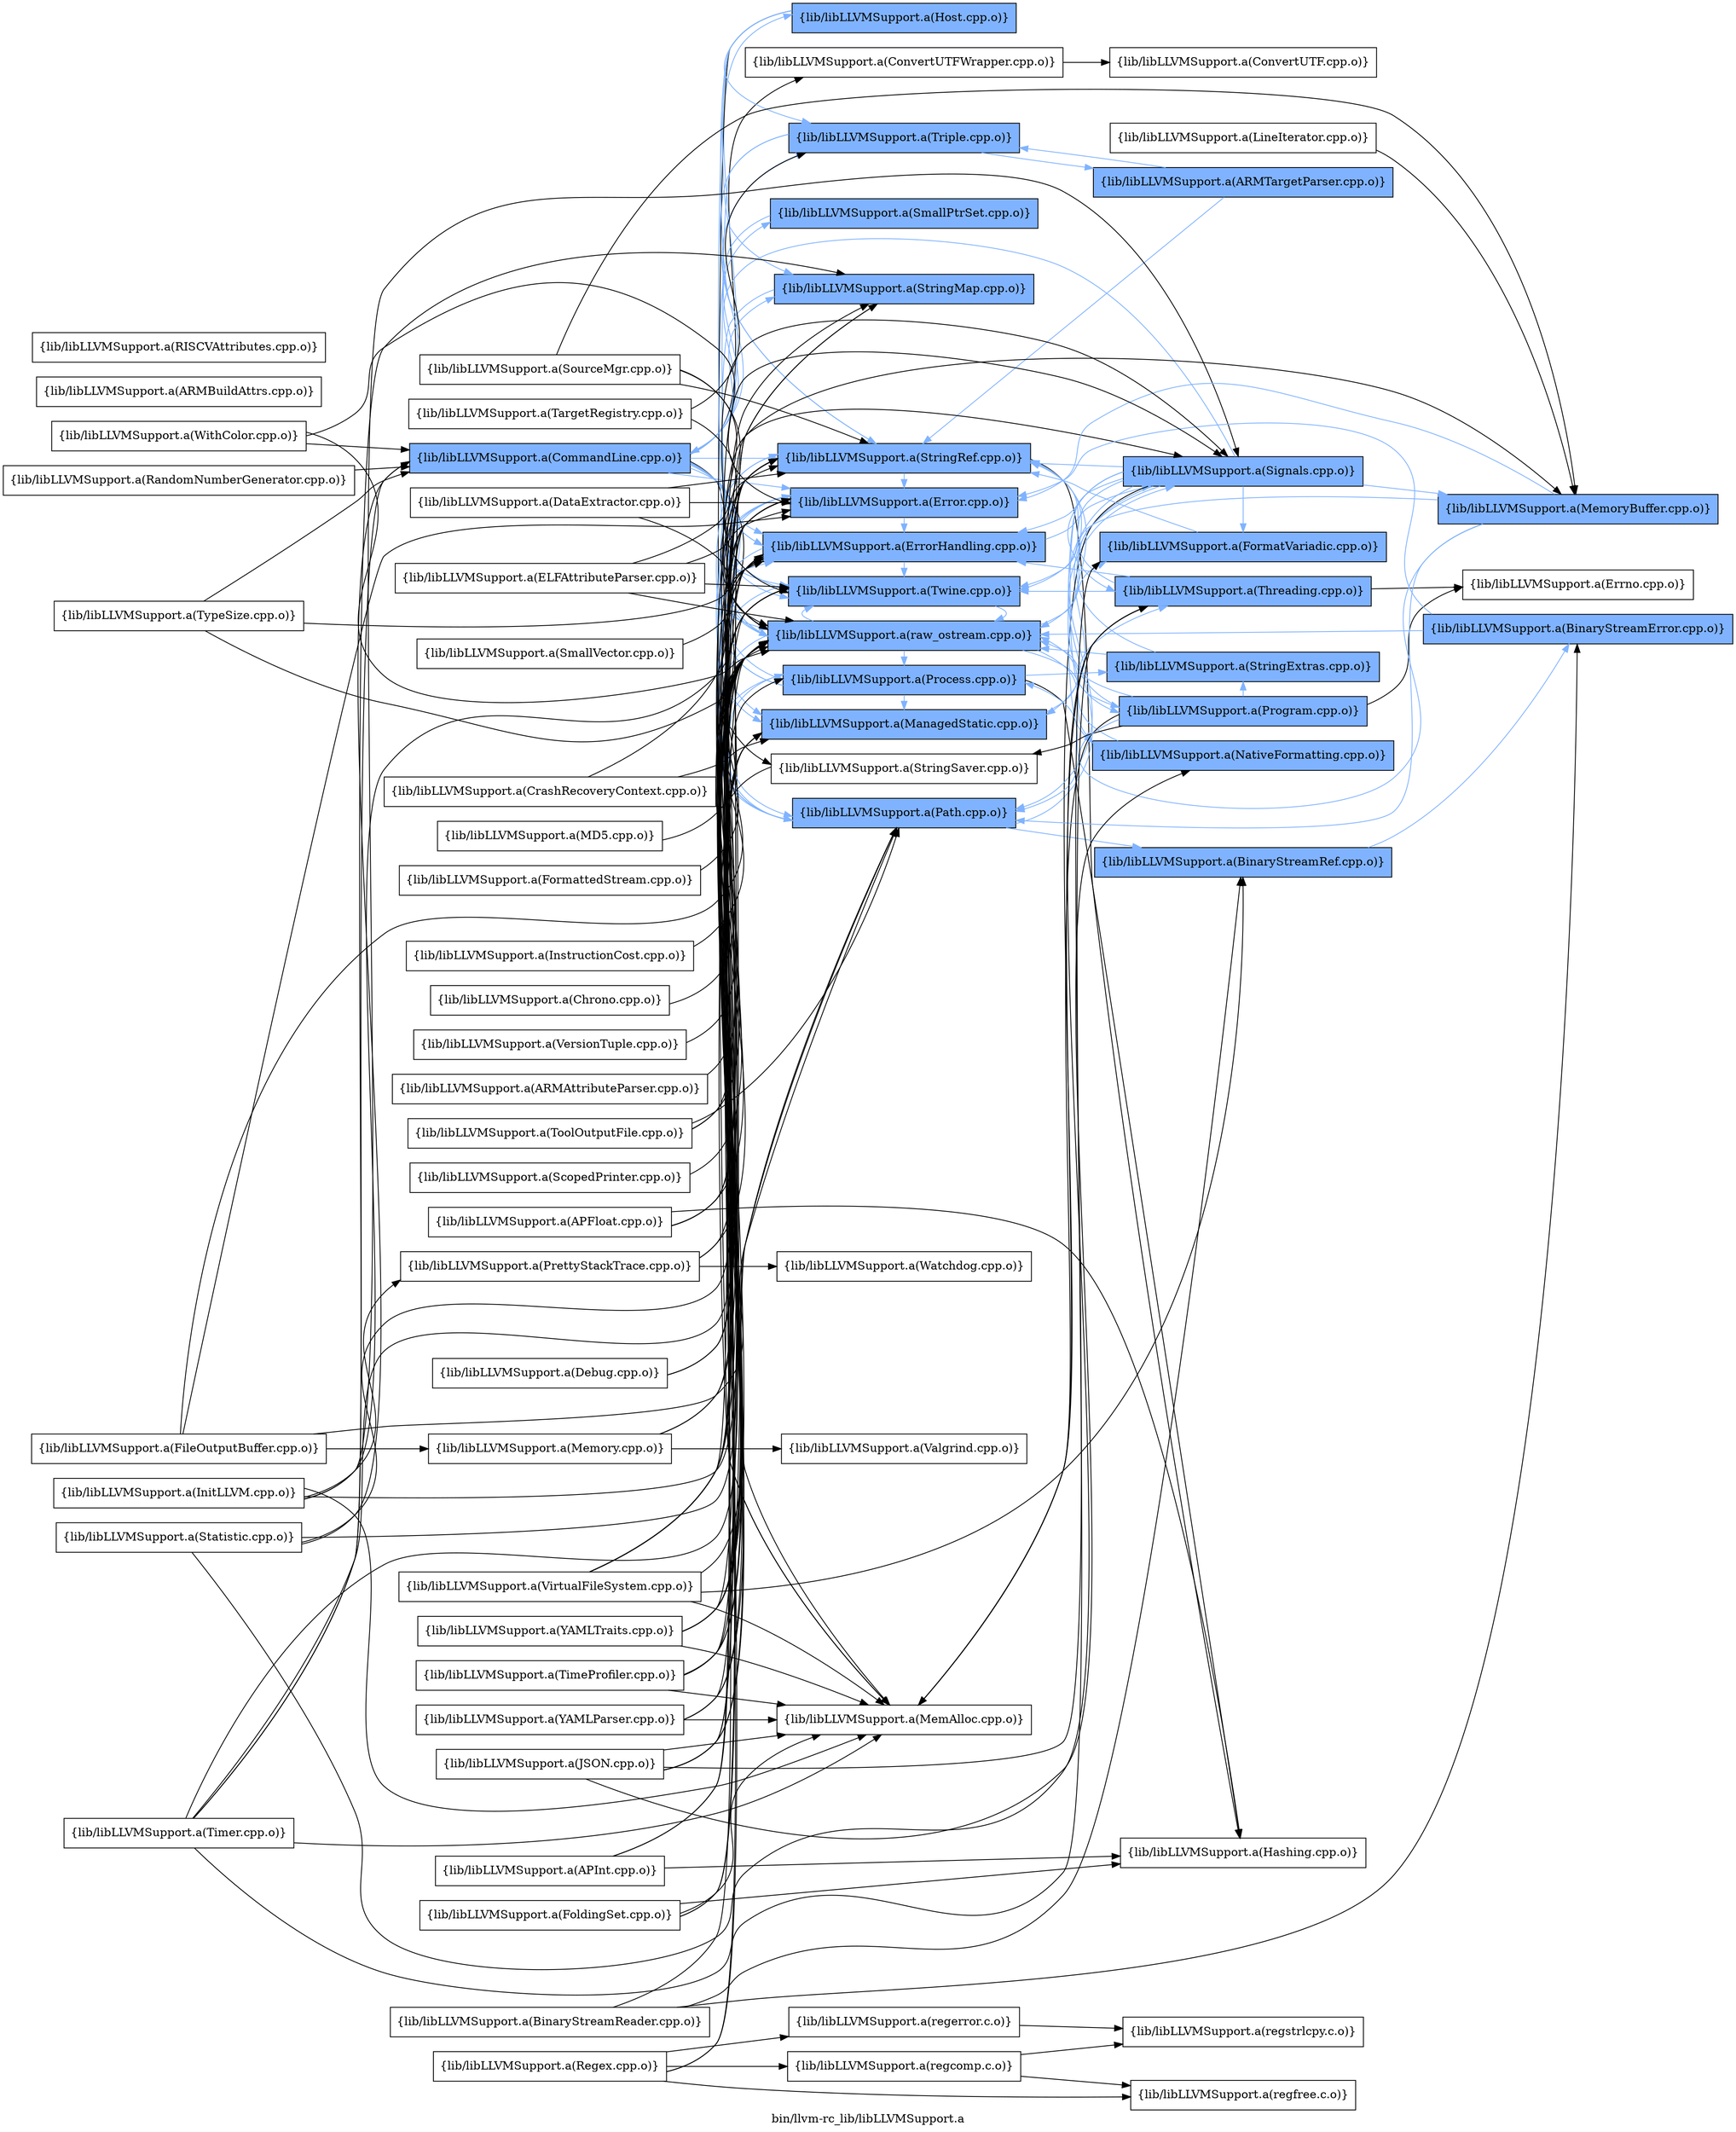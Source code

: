 digraph "bin/llvm-rc_lib/libLLVMSupport.a" {
	label="bin/llvm-rc_lib/libLLVMSupport.a";
	rankdir=LR;
	{ rank=same; Node0x5628b66bf5b8;  }
	{ rank=same; Node0x5628b66be438; Node0x5628b66bc4a8; Node0x5628b66bb288; Node0x5628b66b9708; Node0x5628b66b8b28; Node0x5628b66b5ba8; Node0x5628b66b6e18; Node0x5628b66b7598; Node0x5628b66b8588; Node0x5628b66b9e88; Node0x5628b66b6648; Node0x5628b66bc598; Node0x5628b66bc318; Node0x5628b66bdd08; Node0x5628b66bf248;  }
	{ rank=same; Node0x5628b66be988; Node0x5628b66be168; Node0x5628b66bf658; Node0x5628b66ba338; Node0x5628b66b5a68; Node0x5628b66ba6f8; Node0x5628b66b8678; Node0x5628b66b6738; Node0x5628b66bd538; Node0x5628b66be488;  }
	{ rank=same; Node0x5628b66bf5b8;  }
	{ rank=same; Node0x5628b66be438; Node0x5628b66bc4a8; Node0x5628b66bb288; Node0x5628b66b9708; Node0x5628b66b8b28; Node0x5628b66b5ba8; Node0x5628b66b6e18; Node0x5628b66b7598; Node0x5628b66b8588; Node0x5628b66b9e88; Node0x5628b66b6648; Node0x5628b66bc598; Node0x5628b66bc318; Node0x5628b66bdd08; Node0x5628b66bf248;  }
	{ rank=same; Node0x5628b66be988; Node0x5628b66be168; Node0x5628b66bf658; Node0x5628b66ba338; Node0x5628b66b5a68; Node0x5628b66ba6f8; Node0x5628b66b8678; Node0x5628b66b6738; Node0x5628b66bd538; Node0x5628b66be488;  }

	Node0x5628b66bf5b8 [shape=record,shape=box,group=1,style=filled,fillcolor="0.600000 0.5 1",label="{lib/libLLVMSupport.a(CommandLine.cpp.o)}"];
	Node0x5628b66bf5b8 -> Node0x5628b66be438;
	Node0x5628b66bf5b8 -> Node0x5628b66bc4a8[color="0.600000 0.5 1"];
	Node0x5628b66bf5b8 -> Node0x5628b66bb288[color="0.600000 0.5 1"];
	Node0x5628b66bf5b8 -> Node0x5628b66b9708[color="0.600000 0.5 1"];
	Node0x5628b66bf5b8 -> Node0x5628b66b8b28;
	Node0x5628b66bf5b8 -> Node0x5628b66b5ba8[color="0.600000 0.5 1"];
	Node0x5628b66bf5b8 -> Node0x5628b66b6e18[color="0.600000 0.5 1"];
	Node0x5628b66bf5b8 -> Node0x5628b66b7598;
	Node0x5628b66bf5b8 -> Node0x5628b66b8588[color="0.600000 0.5 1"];
	Node0x5628b66bf5b8 -> Node0x5628b66b9e88[color="0.600000 0.5 1"];
	Node0x5628b66bf5b8 -> Node0x5628b66b6648[color="0.600000 0.5 1"];
	Node0x5628b66bf5b8 -> Node0x5628b66bc598[color="0.600000 0.5 1"];
	Node0x5628b66bf5b8 -> Node0x5628b66bc318[color="0.600000 0.5 1"];
	Node0x5628b66bf5b8 -> Node0x5628b66bdd08[color="0.600000 0.5 1"];
	Node0x5628b66bf5b8 -> Node0x5628b66bf248[color="0.600000 0.5 1"];
	Node0x5628b66bc4a8 [shape=record,shape=box,group=1,style=filled,fillcolor="0.600000 0.5 1",label="{lib/libLLVMSupport.a(Error.cpp.o)}"];
	Node0x5628b66bc4a8 -> Node0x5628b66bb288[color="0.600000 0.5 1"];
	Node0x5628b66bc4a8 -> Node0x5628b66b9708[color="0.600000 0.5 1"];
	Node0x5628b66bc4a8 -> Node0x5628b66b6648[color="0.600000 0.5 1"];
	Node0x5628b66bc4a8 -> Node0x5628b66bc598[color="0.600000 0.5 1"];
	Node0x5628b66bae78 [shape=record,shape=box,group=0,label="{lib/libLLVMSupport.a(FileOutputBuffer.cpp.o)}"];
	Node0x5628b66bae78 -> Node0x5628b66bc4a8;
	Node0x5628b66bae78 -> Node0x5628b66bc598;
	Node0x5628b66bae78 -> Node0x5628b66be028;
	Node0x5628b66bae78 -> Node0x5628b66bdd08;
	Node0x5628b66b9a78 [shape=record,shape=box,group=0,label="{lib/libLLVMSupport.a(InitLLVM.cpp.o)}"];
	Node0x5628b66b9a78 -> Node0x5628b66bb288;
	Node0x5628b66b9a78 -> Node0x5628b66b9708;
	Node0x5628b66b9a78 -> Node0x5628b66b8b28;
	Node0x5628b66b9a78 -> Node0x5628b66b8df8;
	Node0x5628b66b9a78 -> Node0x5628b66be168;
	Node0x5628b66b8b28 [shape=record,shape=box,group=0,label="{lib/libLLVMSupport.a(MemAlloc.cpp.o)}"];
	Node0x5628b66b7f48 [shape=record,shape=box,group=1,style=filled,fillcolor="0.600000 0.5 1",label="{lib/libLLVMSupport.a(MemoryBuffer.cpp.o)}"];
	Node0x5628b66b7f48 -> Node0x5628b66bc4a8[color="0.600000 0.5 1"];
	Node0x5628b66b7f48 -> Node0x5628b66b6648[color="0.600000 0.5 1"];
	Node0x5628b66b7f48 -> Node0x5628b66bdd08[color="0.600000 0.5 1"];
	Node0x5628b66b7f48 -> Node0x5628b66bf248[color="0.600000 0.5 1"];
	Node0x5628b66b8588 [shape=record,shape=box,group=1,style=filled,fillcolor="0.600000 0.5 1",label="{lib/libLLVMSupport.a(StringRef.cpp.o)}"];
	Node0x5628b66b8588 -> Node0x5628b66bc4a8[color="0.600000 0.5 1"];
	Node0x5628b66b8588 -> Node0x5628b66ba338;
	Node0x5628b66b9e88 [shape=record,shape=box,group=1,style=filled,fillcolor="0.600000 0.5 1",label="{lib/libLLVMSupport.a(Triple.cpp.o)}"];
	Node0x5628b66b9e88 -> Node0x5628b66b8588[color="0.600000 0.5 1"];
	Node0x5628b66b9e88 -> Node0x5628b66b5a68[color="0.600000 0.5 1"];
	Node0x5628b66b9e88 -> Node0x5628b66b6648[color="0.600000 0.5 1"];
	Node0x5628b66b6648 [shape=record,shape=box,group=1,style=filled,fillcolor="0.600000 0.5 1",label="{lib/libLLVMSupport.a(Twine.cpp.o)}"];
	Node0x5628b66b6648 -> Node0x5628b66bc598[color="0.600000 0.5 1"];
	Node0x5628b66bc598 [shape=record,shape=box,group=1,style=filled,fillcolor="0.600000 0.5 1",label="{lib/libLLVMSupport.a(raw_ostream.cpp.o)}"];
	Node0x5628b66bc598 -> Node0x5628b66bc4a8[color="0.600000 0.5 1"];
	Node0x5628b66bc598 -> Node0x5628b66bb288[color="0.600000 0.5 1"];
	Node0x5628b66bc598 -> Node0x5628b66ba6f8[color="0.600000 0.5 1"];
	Node0x5628b66bc598 -> Node0x5628b66b8678[color="0.600000 0.5 1"];
	Node0x5628b66bc598 -> Node0x5628b66b6648[color="0.600000 0.5 1"];
	Node0x5628b66bc598 -> Node0x5628b66bdd08[color="0.600000 0.5 1"];
	Node0x5628b66bc598 -> Node0x5628b66bf248[color="0.600000 0.5 1"];
	Node0x5628b66bc598 -> Node0x5628b66b6738[color="0.600000 0.5 1"];
	Node0x5628b66bc318 [shape=record,shape=box,group=1,style=filled,fillcolor="0.600000 0.5 1",label="{lib/libLLVMSupport.a(Host.cpp.o)}"];
	Node0x5628b66bc318 -> Node0x5628b66b8b28;
	Node0x5628b66bc318 -> Node0x5628b66b6e18[color="0.600000 0.5 1"];
	Node0x5628b66bc318 -> Node0x5628b66b8588[color="0.600000 0.5 1"];
	Node0x5628b66bc318 -> Node0x5628b66b9e88[color="0.600000 0.5 1"];
	Node0x5628b66bc318 -> Node0x5628b66bc598[color="0.600000 0.5 1"];
	Node0x5628b66bdd08 [shape=record,shape=box,group=1,style=filled,fillcolor="0.600000 0.5 1",label="{lib/libLLVMSupport.a(Path.cpp.o)}"];
	Node0x5628b66bdd08 -> Node0x5628b66bd538[color="0.600000 0.5 1"];
	Node0x5628b66bdd08 -> Node0x5628b66bc4a8[color="0.600000 0.5 1"];
	Node0x5628b66bdd08 -> Node0x5628b66b8588[color="0.600000 0.5 1"];
	Node0x5628b66bdd08 -> Node0x5628b66b6648[color="0.600000 0.5 1"];
	Node0x5628b66bdd08 -> Node0x5628b66bf248[color="0.600000 0.5 1"];
	Node0x5628b66bdd08 -> Node0x5628b66be168[color="0.600000 0.5 1"];
	Node0x5628b66b6738 [shape=record,shape=box,group=1,style=filled,fillcolor="0.600000 0.5 1",label="{lib/libLLVMSupport.a(Program.cpp.o)}"];
	Node0x5628b66b6738 -> Node0x5628b66b8b28;
	Node0x5628b66b6738 -> Node0x5628b66b7598;
	Node0x5628b66b6738 -> Node0x5628b66b8588[color="0.600000 0.5 1"];
	Node0x5628b66b6738 -> Node0x5628b66bc598[color="0.600000 0.5 1"];
	Node0x5628b66b6738 -> Node0x5628b66bdd08[color="0.600000 0.5 1"];
	Node0x5628b66b6738 -> Node0x5628b66be488[color="0.600000 0.5 1"];
	Node0x5628b66b6738 -> Node0x5628b66bda38;
	Node0x5628b66bd268 [shape=record,shape=box,group=0,label="{lib/libLLVMSupport.a(BinaryStreamReader.cpp.o)}"];
	Node0x5628b66bd268 -> Node0x5628b66bda88;
	Node0x5628b66bd268 -> Node0x5628b66bd538;
	Node0x5628b66bd268 -> Node0x5628b66bc4a8;
	Node0x5628b66be438 [shape=record,shape=box,group=0,label="{lib/libLLVMSupport.a(ConvertUTFWrapper.cpp.o)}"];
	Node0x5628b66be438 -> Node0x5628b66be988;
	Node0x5628b66b6e18 [shape=record,shape=box,group=1,style=filled,fillcolor="0.600000 0.5 1",label="{lib/libLLVMSupport.a(StringMap.cpp.o)}"];
	Node0x5628b66b6e18 -> Node0x5628b66bb288[color="0.600000 0.5 1"];
	Node0x5628b66bf248 [shape=record,shape=box,group=1,style=filled,fillcolor="0.600000 0.5 1",label="{lib/libLLVMSupport.a(Process.cpp.o)}"];
	Node0x5628b66bf248 -> Node0x5628b66bc4a8[color="0.600000 0.5 1"];
	Node0x5628b66bf248 -> Node0x5628b66b9708[color="0.600000 0.5 1"];
	Node0x5628b66bf248 -> Node0x5628b66b8588[color="0.600000 0.5 1"];
	Node0x5628b66bf248 -> Node0x5628b66ba338;
	Node0x5628b66bf248 -> Node0x5628b66bdd08[color="0.600000 0.5 1"];
	Node0x5628b66bf248 -> Node0x5628b66be488[color="0.600000 0.5 1"];
	Node0x5628b66bda88 [shape=record,shape=box,group=1,style=filled,fillcolor="0.600000 0.5 1",label="{lib/libLLVMSupport.a(BinaryStreamError.cpp.o)}"];
	Node0x5628b66bda88 -> Node0x5628b66bc4a8[color="0.600000 0.5 1"];
	Node0x5628b66bda88 -> Node0x5628b66bc598[color="0.600000 0.5 1"];
	Node0x5628b66bd538 [shape=record,shape=box,group=1,style=filled,fillcolor="0.600000 0.5 1",label="{lib/libLLVMSupport.a(BinaryStreamRef.cpp.o)}"];
	Node0x5628b66bd538 -> Node0x5628b66bda88[color="0.600000 0.5 1"];
	Node0x5628b66ba6f8 [shape=record,shape=box,group=1,style=filled,fillcolor="0.600000 0.5 1",label="{lib/libLLVMSupport.a(FormatVariadic.cpp.o)}"];
	Node0x5628b66ba6f8 -> Node0x5628b66b8588[color="0.600000 0.5 1"];
	Node0x5628b66b8678 [shape=record,shape=box,group=1,style=filled,fillcolor="0.600000 0.5 1",label="{lib/libLLVMSupport.a(NativeFormatting.cpp.o)}"];
	Node0x5628b66b8678 -> Node0x5628b66bc598[color="0.600000 0.5 1"];
	Node0x5628b66b9708 [shape=record,shape=box,group=1,style=filled,fillcolor="0.600000 0.5 1",label="{lib/libLLVMSupport.a(ManagedStatic.cpp.o)}"];
	Node0x5628b66b9708 -> Node0x5628b66bf658[color="0.600000 0.5 1"];
	Node0x5628b66bb288 [shape=record,shape=box,group=1,style=filled,fillcolor="0.600000 0.5 1",label="{lib/libLLVMSupport.a(ErrorHandling.cpp.o)}"];
	Node0x5628b66bb288 -> Node0x5628b66b6648[color="0.600000 0.5 1"];
	Node0x5628b66bb288 -> Node0x5628b66bc598[color="0.600000 0.5 1"];
	Node0x5628b66bb288 -> Node0x5628b66be168[color="0.600000 0.5 1"];
	Node0x5628b66b7cc8 [shape=record,shape=box,group=0,label="{lib/libLLVMSupport.a(ARMBuildAttrs.cpp.o)}"];
	Node0x5628b66b9578 [shape=record,shape=box,group=0,label="{lib/libLLVMSupport.a(RISCVAttributes.cpp.o)}"];
	Node0x5628b66b5ba8 [shape=record,shape=box,group=1,style=filled,fillcolor="0.600000 0.5 1",label="{lib/libLLVMSupport.a(SmallPtrSet.cpp.o)}"];
	Node0x5628b66b5ba8 -> Node0x5628b66bb288[color="0.600000 0.5 1"];
	Node0x5628b66b7598 [shape=record,shape=box,group=0,label="{lib/libLLVMSupport.a(StringSaver.cpp.o)}"];
	Node0x5628b66b7598 -> Node0x5628b66b8b28;
	Node0x5628b66b70e8 [shape=record,shape=box,group=0,label="{lib/libLLVMSupport.a(ARMAttributeParser.cpp.o)}"];
	Node0x5628b66b70e8 -> Node0x5628b66bc598;
	Node0x5628b66be988 [shape=record,shape=box,group=0,label="{lib/libLLVMSupport.a(ConvertUTF.cpp.o)}"];
	Node0x5628b66bd0d8 [shape=record,shape=box,group=0,label="{lib/libLLVMSupport.a(DataExtractor.cpp.o)}"];
	Node0x5628b66bd0d8 -> Node0x5628b66bc4a8;
	Node0x5628b66bd0d8 -> Node0x5628b66b8588;
	Node0x5628b66bd0d8 -> Node0x5628b66bc598;
	Node0x5628b66bc818 [shape=record,shape=box,group=0,label="{lib/libLLVMSupport.a(ELFAttributeParser.cpp.o)}"];
	Node0x5628b66bc818 -> Node0x5628b66bc4a8;
	Node0x5628b66bc818 -> Node0x5628b66b8588;
	Node0x5628b66bc818 -> Node0x5628b66b6648;
	Node0x5628b66bc818 -> Node0x5628b66bc598;
	Node0x5628b66be168 [shape=record,shape=box,group=1,style=filled,fillcolor="0.600000 0.5 1",label="{lib/libLLVMSupport.a(Signals.cpp.o)}"];
	Node0x5628b66be168 -> Node0x5628b66bf5b8[color="0.600000 0.5 1"];
	Node0x5628b66be168 -> Node0x5628b66bb288[color="0.600000 0.5 1"];
	Node0x5628b66be168 -> Node0x5628b66ba6f8[color="0.600000 0.5 1"];
	Node0x5628b66be168 -> Node0x5628b66b9708[color="0.600000 0.5 1"];
	Node0x5628b66be168 -> Node0x5628b66b8b28;
	Node0x5628b66be168 -> Node0x5628b66b7f48[color="0.600000 0.5 1"];
	Node0x5628b66be168 -> Node0x5628b66b8678[color="0.600000 0.5 1"];
	Node0x5628b66be168 -> Node0x5628b66b8588[color="0.600000 0.5 1"];
	Node0x5628b66be168 -> Node0x5628b66b6648[color="0.600000 0.5 1"];
	Node0x5628b66be168 -> Node0x5628b66bc598[color="0.600000 0.5 1"];
	Node0x5628b66be168 -> Node0x5628b66bdd08[color="0.600000 0.5 1"];
	Node0x5628b66be168 -> Node0x5628b66b6738[color="0.600000 0.5 1"];
	Node0x5628b66be168 -> Node0x5628b66bf658[color="0.600000 0.5 1"];
	Node0x5628b66baba8 [shape=record,shape=box,group=0,label="{lib/libLLVMSupport.a(Debug.cpp.o)}"];
	Node0x5628b66baba8 -> Node0x5628b66b9708;
	Node0x5628b66baba8 -> Node0x5628b66bc598;
	Node0x5628b66be028 [shape=record,shape=box,group=0,label="{lib/libLLVMSupport.a(Memory.cpp.o)}"];
	Node0x5628b66be028 -> Node0x5628b66bc4a8;
	Node0x5628b66be028 -> Node0x5628b66bf248;
	Node0x5628b66be028 -> Node0x5628b66be9d8;
	Node0x5628b66b8df8 [shape=record,shape=box,group=0,label="{lib/libLLVMSupport.a(PrettyStackTrace.cpp.o)}"];
	Node0x5628b66b8df8 -> Node0x5628b66bc598;
	Node0x5628b66b8df8 -> Node0x5628b66be168;
	Node0x5628b66b8df8 -> Node0x5628b66bb418;
	Node0x5628b66bf658 [shape=record,shape=box,group=1,style=filled,fillcolor="0.600000 0.5 1",label="{lib/libLLVMSupport.a(Threading.cpp.o)}"];
	Node0x5628b66bf658 -> Node0x5628b66bb288[color="0.600000 0.5 1"];
	Node0x5628b66bf658 -> Node0x5628b66b8b28;
	Node0x5628b66bf658 -> Node0x5628b66b8588[color="0.600000 0.5 1"];
	Node0x5628b66bf658 -> Node0x5628b66b6648[color="0.600000 0.5 1"];
	Node0x5628b66bf658 -> Node0x5628b66bda38;
	Node0x5628b66bb418 [shape=record,shape=box,group=0,label="{lib/libLLVMSupport.a(Watchdog.cpp.o)}"];
	Node0x5628b66ba248 [shape=record,shape=box,group=0,label="{lib/libLLVMSupport.a(ScopedPrinter.cpp.o)}"];
	Node0x5628b66ba248 -> Node0x5628b66bc598;
	Node0x5628b66b6288 [shape=record,shape=box,group=0,label="{lib/libLLVMSupport.a(SmallVector.cpp.o)}"];
	Node0x5628b66b6288 -> Node0x5628b66bb288;
	Node0x5628b66b6aa8 [shape=record,shape=box,group=0,label="{lib/libLLVMSupport.a(SourceMgr.cpp.o)}"];
	Node0x5628b66b6aa8 -> Node0x5628b66b7f48;
	Node0x5628b66b6aa8 -> Node0x5628b66b8588;
	Node0x5628b66b6aa8 -> Node0x5628b66b6648;
	Node0x5628b66b6aa8 -> Node0x5628b66bc598;
	Node0x5628b66ba338 [shape=record,shape=box,group=0,label="{lib/libLLVMSupport.a(Hashing.cpp.o)}"];
	Node0x5628b66b9168 [shape=record,shape=box,group=0,label="{lib/libLLVMSupport.a(APFloat.cpp.o)}"];
	Node0x5628b66b9168 -> Node0x5628b66bc4a8;
	Node0x5628b66b9168 -> Node0x5628b66b8588;
	Node0x5628b66b9168 -> Node0x5628b66ba338;
	Node0x5628b66b9168 -> Node0x5628b66bc598;
	Node0x5628b66b8a38 [shape=record,shape=box,group=0,label="{lib/libLLVMSupport.a(APInt.cpp.o)}"];
	Node0x5628b66b8a38 -> Node0x5628b66b8588;
	Node0x5628b66b8a38 -> Node0x5628b66ba338;
	Node0x5628b66b8a38 -> Node0x5628b66bc598;
	Node0x5628b66b96b8 [shape=record,shape=box,group=0,label="{lib/libLLVMSupport.a(FoldingSet.cpp.o)}"];
	Node0x5628b66b96b8 -> Node0x5628b66bb288;
	Node0x5628b66b96b8 -> Node0x5628b66b8b28;
	Node0x5628b66b96b8 -> Node0x5628b66b8588;
	Node0x5628b66b96b8 -> Node0x5628b66ba338;
	Node0x5628b66b5a68 [shape=record,shape=box,group=1,style=filled,fillcolor="0.600000 0.5 1",label="{lib/libLLVMSupport.a(ARMTargetParser.cpp.o)}"];
	Node0x5628b66b5a68 -> Node0x5628b66b8588[color="0.600000 0.5 1"];
	Node0x5628b66b5a68 -> Node0x5628b66b9e88[color="0.600000 0.5 1"];
	Node0x5628b66b7368 [shape=record,shape=box,group=0,label="{lib/libLLVMSupport.a(TypeSize.cpp.o)}"];
	Node0x5628b66b7368 -> Node0x5628b66bf5b8;
	Node0x5628b66b7368 -> Node0x5628b66bb288;
	Node0x5628b66b7368 -> Node0x5628b66bc598;
	Node0x5628b66b6cd8 [shape=record,shape=box,group=0,label="{lib/libLLVMSupport.a(VirtualFileSystem.cpp.o)}"];
	Node0x5628b66b6cd8 -> Node0x5628b66bd538;
	Node0x5628b66b6cd8 -> Node0x5628b66bc4a8;
	Node0x5628b66b6cd8 -> Node0x5628b66b8b28;
	Node0x5628b66b6cd8 -> Node0x5628b66b7f48;
	Node0x5628b66b6cd8 -> Node0x5628b66b6e18;
	Node0x5628b66b6cd8 -> Node0x5628b66b8588;
	Node0x5628b66b6cd8 -> Node0x5628b66b6648;
	Node0x5628b66b6cd8 -> Node0x5628b66bc598;
	Node0x5628b66b6cd8 -> Node0x5628b66bdd08;
	Node0x5628b66b7958 [shape=record,shape=box,group=0,label="{lib/libLLVMSupport.a(WithColor.cpp.o)}"];
	Node0x5628b66b7958 -> Node0x5628b66bf5b8;
	Node0x5628b66b7958 -> Node0x5628b66bc4a8;
	Node0x5628b66b7958 -> Node0x5628b66bc598;
	Node0x5628b66bad88 [shape=record,shape=box,group=0,label="{lib/libLLVMSupport.a(YAMLParser.cpp.o)}"];
	Node0x5628b66bad88 -> Node0x5628b66bb288;
	Node0x5628b66bad88 -> Node0x5628b66b8b28;
	Node0x5628b66bad88 -> Node0x5628b66b8588;
	Node0x5628b66bad88 -> Node0x5628b66bc598;
	Node0x5628b66be9d8 [shape=record,shape=box,group=0,label="{lib/libLLVMSupport.a(Valgrind.cpp.o)}"];
	Node0x5628b66bd768 [shape=record,shape=box,group=0,label="{lib/libLLVMSupport.a(MD5.cpp.o)}"];
	Node0x5628b66bd768 -> Node0x5628b66bc598;
	Node0x5628b66be488 [shape=record,shape=box,group=1,style=filled,fillcolor="0.600000 0.5 1",label="{lib/libLLVMSupport.a(StringExtras.cpp.o)}"];
	Node0x5628b66be488 -> Node0x5628b66b8588[color="0.600000 0.5 1"];
	Node0x5628b66be488 -> Node0x5628b66bc598[color="0.600000 0.5 1"];
	Node0x5628b66bf0b8 [shape=record,shape=box,group=0,label="{lib/libLLVMSupport.a(CrashRecoveryContext.cpp.o)}"];
	Node0x5628b66bf0b8 -> Node0x5628b66b9708;
	Node0x5628b66bf0b8 -> Node0x5628b66be168;
	Node0x5628b66bda38 [shape=record,shape=box,group=0,label="{lib/libLLVMSupport.a(Errno.cpp.o)}"];
	Node0x5628b66bd448 [shape=record,shape=box,group=0,label="{lib/libLLVMSupport.a(TargetRegistry.cpp.o)}"];
	Node0x5628b66bd448 -> Node0x5628b66b9e88;
	Node0x5628b66bd448 -> Node0x5628b66bc598;
	Node0x5628b66bb198 [shape=record,shape=box,group=0,label="{lib/libLLVMSupport.a(FormattedStream.cpp.o)}"];
	Node0x5628b66bb198 -> Node0x5628b66bc598;
	Node0x5628b66bc188 [shape=record,shape=box,group=0,label="{lib/libLLVMSupport.a(Regex.cpp.o)}"];
	Node0x5628b66bc188 -> Node0x5628b66b8588;
	Node0x5628b66bc188 -> Node0x5628b66b6648;
	Node0x5628b66bc188 -> Node0x5628b66bcea8;
	Node0x5628b66bc188 -> Node0x5628b66b83f8;
	Node0x5628b66bc188 -> Node0x5628b66b8b78;
	Node0x5628b66bcea8 [shape=record,shape=box,group=0,label="{lib/libLLVMSupport.a(regcomp.c.o)}"];
	Node0x5628b66bcea8 -> Node0x5628b66b86c8;
	Node0x5628b66bcea8 -> Node0x5628b66b83f8;
	Node0x5628b66b83f8 [shape=record,shape=box,group=0,label="{lib/libLLVMSupport.a(regfree.c.o)}"];
	Node0x5628b66b8b78 [shape=record,shape=box,group=0,label="{lib/libLLVMSupport.a(regerror.c.o)}"];
	Node0x5628b66b8b78 -> Node0x5628b66b86c8;
	Node0x5628b66b86c8 [shape=record,shape=box,group=0,label="{lib/libLLVMSupport.a(regstrlcpy.c.o)}"];
	Node0x5628b66bd9e8 [shape=record,shape=box,group=0,label="{lib/libLLVMSupport.a(InstructionCost.cpp.o)}"];
	Node0x5628b66bd9e8 -> Node0x5628b66bc598;
	Node0x5628b66be528 [shape=record,shape=box,group=0,label="{lib/libLLVMSupport.a(ToolOutputFile.cpp.o)}"];
	Node0x5628b66be528 -> Node0x5628b66bc598;
	Node0x5628b66be528 -> Node0x5628b66bdd08;
	Node0x5628b66be528 -> Node0x5628b66be168;
	Node0x5628b66bdee8 [shape=record,shape=box,group=0,label="{lib/libLLVMSupport.a(RandomNumberGenerator.cpp.o)}"];
	Node0x5628b66bdee8 -> Node0x5628b66bf5b8;
	Node0x5628b66b92f8 [shape=record,shape=box,group=0,label="{lib/libLLVMSupport.a(Statistic.cpp.o)}"];
	Node0x5628b66b92f8 -> Node0x5628b66bf5b8;
	Node0x5628b66b92f8 -> Node0x5628b66b9708;
	Node0x5628b66b92f8 -> Node0x5628b66bc598;
	Node0x5628b66b92f8 -> Node0x5628b66bf658;
	Node0x5628b66b8768 [shape=record,shape=box,group=0,label="{lib/libLLVMSupport.a(Timer.cpp.o)}"];
	Node0x5628b66b8768 -> Node0x5628b66bf5b8;
	Node0x5628b66b8768 -> Node0x5628b66b9708;
	Node0x5628b66b8768 -> Node0x5628b66b8b28;
	Node0x5628b66b8768 -> Node0x5628b66b6e18;
	Node0x5628b66b8768 -> Node0x5628b66bc598;
	Node0x5628b66b8768 -> Node0x5628b66bf658;
	Node0x5628b66b9e38 [shape=record,shape=box,group=0,label="{lib/libLLVMSupport.a(TimeProfiler.cpp.o)}"];
	Node0x5628b66b9e38 -> Node0x5628b66b8b28;
	Node0x5628b66b9e38 -> Node0x5628b66b6e18;
	Node0x5628b66b9e38 -> Node0x5628b66b6648;
	Node0x5628b66b9e38 -> Node0x5628b66bc598;
	Node0x5628b66b9e38 -> Node0x5628b66bdd08;
	Node0x5628b66b9ac8 [shape=record,shape=box,group=0,label="{lib/libLLVMSupport.a(JSON.cpp.o)}"];
	Node0x5628b66b9ac8 -> Node0x5628b66bc4a8;
	Node0x5628b66b9ac8 -> Node0x5628b66ba6f8;
	Node0x5628b66b9ac8 -> Node0x5628b66b8b28;
	Node0x5628b66b9ac8 -> Node0x5628b66b8678;
	Node0x5628b66b9ac8 -> Node0x5628b66b8588;
	Node0x5628b66b9ac8 -> Node0x5628b66b6648;
	Node0x5628b66b9ac8 -> Node0x5628b66bc598;
	Node0x5628b66bf1a8 [shape=record,shape=box,group=0,label="{lib/libLLVMSupport.a(Chrono.cpp.o)}"];
	Node0x5628b66bf1a8 -> Node0x5628b66bc598;
	Node0x5628b66bcfe8 [shape=record,shape=box,group=0,label="{lib/libLLVMSupport.a(YAMLTraits.cpp.o)}"];
	Node0x5628b66bcfe8 -> Node0x5628b66bb288;
	Node0x5628b66bcfe8 -> Node0x5628b66b8b28;
	Node0x5628b66bcfe8 -> Node0x5628b66b6e18;
	Node0x5628b66bcfe8 -> Node0x5628b66b8588;
	Node0x5628b66bcfe8 -> Node0x5628b66b6648;
	Node0x5628b66bcfe8 -> Node0x5628b66bc598;
	Node0x5628b66be118 [shape=record,shape=box,group=0,label="{lib/libLLVMSupport.a(LineIterator.cpp.o)}"];
	Node0x5628b66be118 -> Node0x5628b66b7f48;
	Node0x5628b66b7458 [shape=record,shape=box,group=0,label="{lib/libLLVMSupport.a(VersionTuple.cpp.o)}"];
	Node0x5628b66b7458 -> Node0x5628b66bc598;
}
